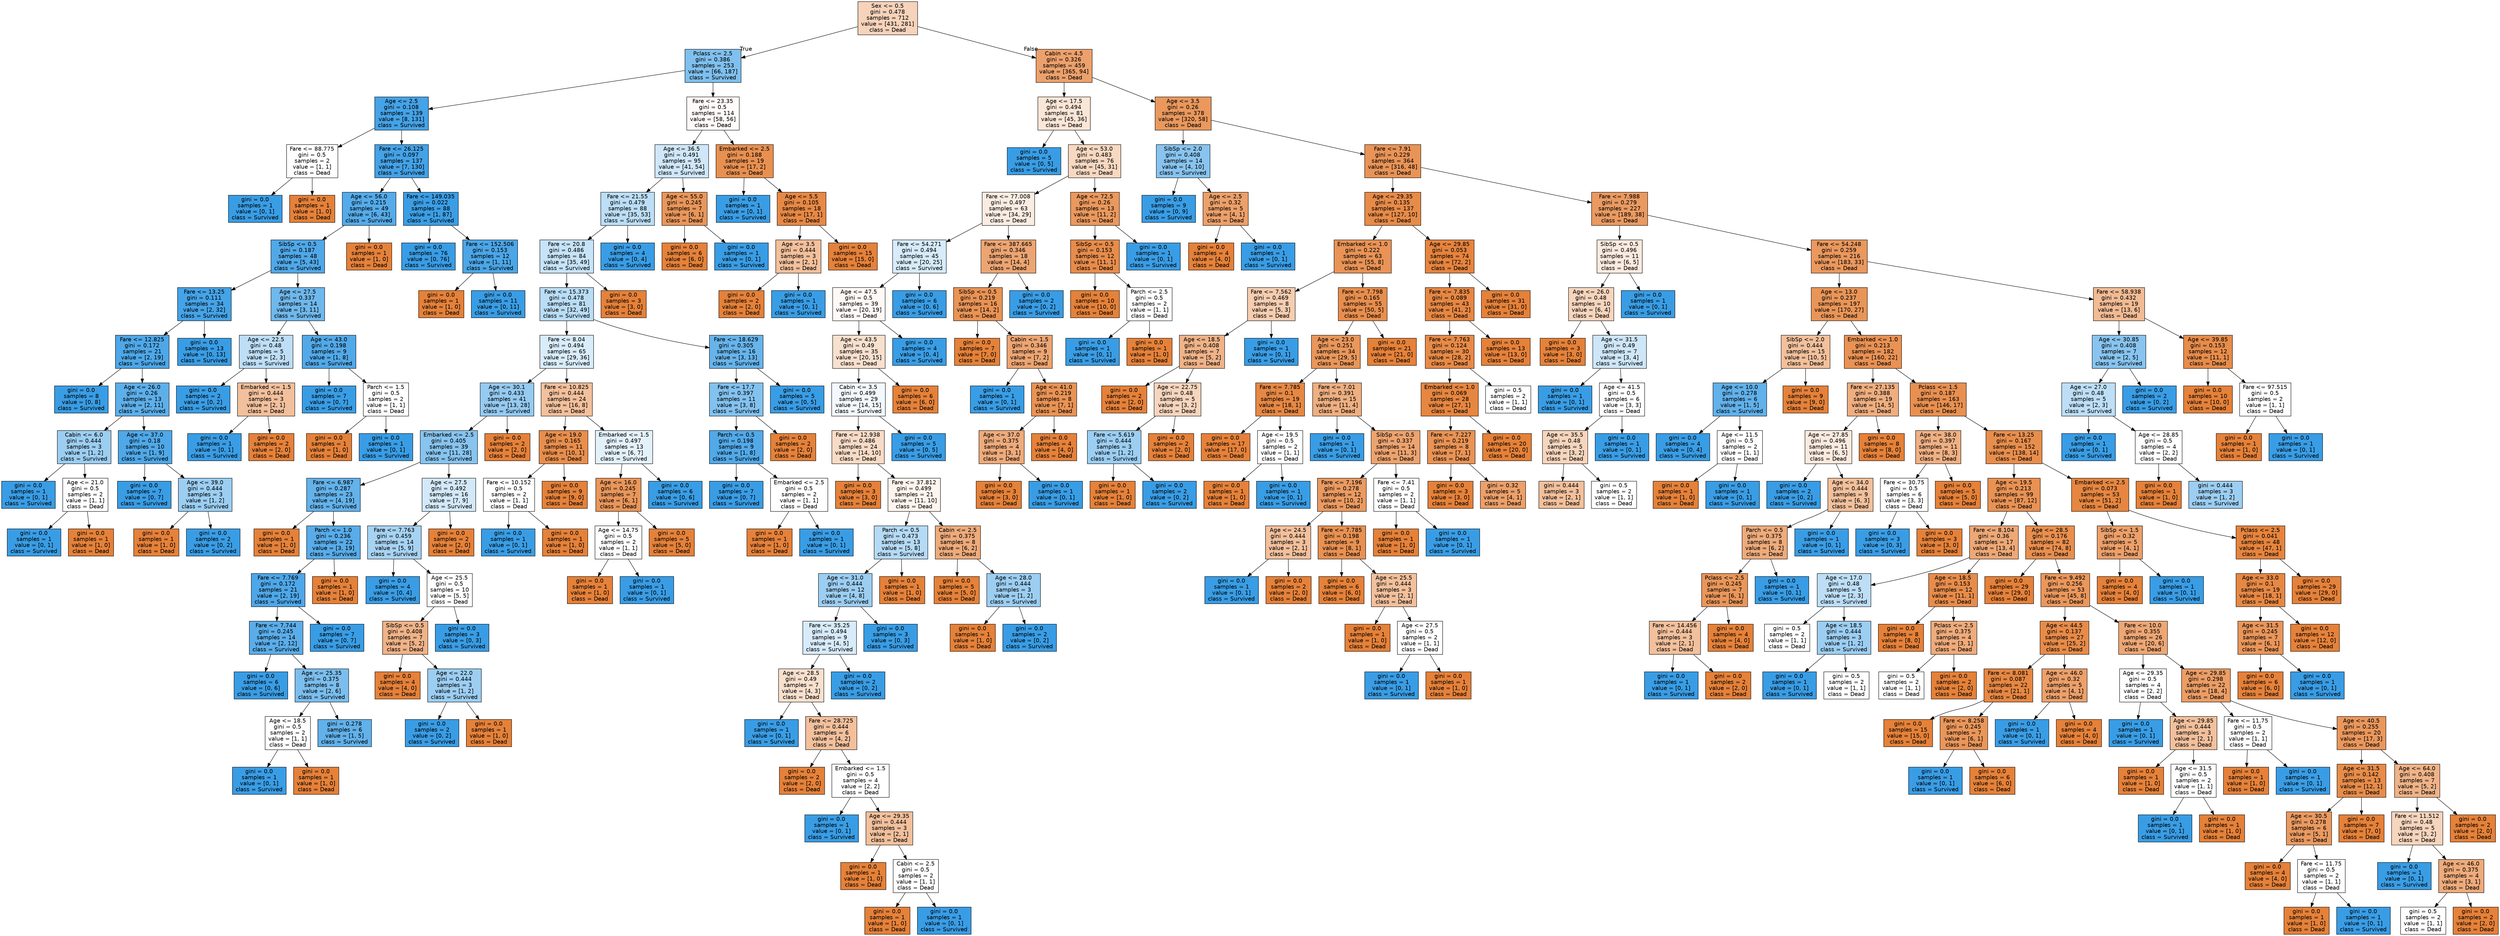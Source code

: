 digraph Tree {
node [shape=box, style="filled", color="black", fontname="helvetica"] ;
edge [fontname="helvetica"] ;
0 [label="Sex <= 0.5\ngini = 0.478\nsamples = 712\nvalue = [431, 281]\nclass = Dead", fillcolor="#f6d3ba"] ;
1 [label="Pclass <= 2.5\ngini = 0.386\nsamples = 253\nvalue = [66, 187]\nclass = Survived", fillcolor="#7fc0ee"] ;
0 -> 1 [labeldistance=2.5, labelangle=45, headlabel="True"] ;
2 [label="Age <= 2.5\ngini = 0.108\nsamples = 139\nvalue = [8, 131]\nclass = Survived", fillcolor="#45a3e7"] ;
1 -> 2 ;
3 [label="Fare <= 88.775\ngini = 0.5\nsamples = 2\nvalue = [1, 1]\nclass = Dead", fillcolor="#ffffff"] ;
2 -> 3 ;
4 [label="gini = 0.0\nsamples = 1\nvalue = [0, 1]\nclass = Survived", fillcolor="#399de5"] ;
3 -> 4 ;
5 [label="gini = 0.0\nsamples = 1\nvalue = [1, 0]\nclass = Dead", fillcolor="#e58139"] ;
3 -> 5 ;
6 [label="Fare <= 26.125\ngini = 0.097\nsamples = 137\nvalue = [7, 130]\nclass = Survived", fillcolor="#44a2e6"] ;
2 -> 6 ;
7 [label="Age <= 56.0\ngini = 0.215\nsamples = 49\nvalue = [6, 43]\nclass = Survived", fillcolor="#55abe9"] ;
6 -> 7 ;
8 [label="SibSp <= 0.5\ngini = 0.187\nsamples = 48\nvalue = [5, 43]\nclass = Survived", fillcolor="#50a8e8"] ;
7 -> 8 ;
9 [label="Fare <= 13.25\ngini = 0.111\nsamples = 34\nvalue = [2, 32]\nclass = Survived", fillcolor="#45a3e7"] ;
8 -> 9 ;
10 [label="Fare <= 12.825\ngini = 0.172\nsamples = 21\nvalue = [2, 19]\nclass = Survived", fillcolor="#4ea7e8"] ;
9 -> 10 ;
11 [label="gini = 0.0\nsamples = 8\nvalue = [0, 8]\nclass = Survived", fillcolor="#399de5"] ;
10 -> 11 ;
12 [label="Age <= 26.0\ngini = 0.26\nsamples = 13\nvalue = [2, 11]\nclass = Survived", fillcolor="#5dafea"] ;
10 -> 12 ;
13 [label="Cabin <= 6.0\ngini = 0.444\nsamples = 3\nvalue = [1, 2]\nclass = Survived", fillcolor="#9ccef2"] ;
12 -> 13 ;
14 [label="gini = 0.0\nsamples = 1\nvalue = [0, 1]\nclass = Survived", fillcolor="#399de5"] ;
13 -> 14 ;
15 [label="Age <= 21.0\ngini = 0.5\nsamples = 2\nvalue = [1, 1]\nclass = Dead", fillcolor="#ffffff"] ;
13 -> 15 ;
16 [label="gini = 0.0\nsamples = 1\nvalue = [0, 1]\nclass = Survived", fillcolor="#399de5"] ;
15 -> 16 ;
17 [label="gini = 0.0\nsamples = 1\nvalue = [1, 0]\nclass = Dead", fillcolor="#e58139"] ;
15 -> 17 ;
18 [label="Age <= 37.0\ngini = 0.18\nsamples = 10\nvalue = [1, 9]\nclass = Survived", fillcolor="#4fa8e8"] ;
12 -> 18 ;
19 [label="gini = 0.0\nsamples = 7\nvalue = [0, 7]\nclass = Survived", fillcolor="#399de5"] ;
18 -> 19 ;
20 [label="Age <= 39.0\ngini = 0.444\nsamples = 3\nvalue = [1, 2]\nclass = Survived", fillcolor="#9ccef2"] ;
18 -> 20 ;
21 [label="gini = 0.0\nsamples = 1\nvalue = [1, 0]\nclass = Dead", fillcolor="#e58139"] ;
20 -> 21 ;
22 [label="gini = 0.0\nsamples = 2\nvalue = [0, 2]\nclass = Survived", fillcolor="#399de5"] ;
20 -> 22 ;
23 [label="gini = 0.0\nsamples = 13\nvalue = [0, 13]\nclass = Survived", fillcolor="#399de5"] ;
9 -> 23 ;
24 [label="Age <= 27.5\ngini = 0.337\nsamples = 14\nvalue = [3, 11]\nclass = Survived", fillcolor="#6fb8ec"] ;
8 -> 24 ;
25 [label="Age <= 22.5\ngini = 0.48\nsamples = 5\nvalue = [2, 3]\nclass = Survived", fillcolor="#bddef6"] ;
24 -> 25 ;
26 [label="gini = 0.0\nsamples = 2\nvalue = [0, 2]\nclass = Survived", fillcolor="#399de5"] ;
25 -> 26 ;
27 [label="Embarked <= 1.5\ngini = 0.444\nsamples = 3\nvalue = [2, 1]\nclass = Dead", fillcolor="#f2c09c"] ;
25 -> 27 ;
28 [label="gini = 0.0\nsamples = 1\nvalue = [0, 1]\nclass = Survived", fillcolor="#399de5"] ;
27 -> 28 ;
29 [label="gini = 0.0\nsamples = 2\nvalue = [2, 0]\nclass = Dead", fillcolor="#e58139"] ;
27 -> 29 ;
30 [label="Age <= 43.0\ngini = 0.198\nsamples = 9\nvalue = [1, 8]\nclass = Survived", fillcolor="#52a9e8"] ;
24 -> 30 ;
31 [label="gini = 0.0\nsamples = 7\nvalue = [0, 7]\nclass = Survived", fillcolor="#399de5"] ;
30 -> 31 ;
32 [label="Parch <= 1.5\ngini = 0.5\nsamples = 2\nvalue = [1, 1]\nclass = Dead", fillcolor="#ffffff"] ;
30 -> 32 ;
33 [label="gini = 0.0\nsamples = 1\nvalue = [1, 0]\nclass = Dead", fillcolor="#e58139"] ;
32 -> 33 ;
34 [label="gini = 0.0\nsamples = 1\nvalue = [0, 1]\nclass = Survived", fillcolor="#399de5"] ;
32 -> 34 ;
35 [label="gini = 0.0\nsamples = 1\nvalue = [1, 0]\nclass = Dead", fillcolor="#e58139"] ;
7 -> 35 ;
36 [label="Fare <= 149.035\ngini = 0.022\nsamples = 88\nvalue = [1, 87]\nclass = Survived", fillcolor="#3b9ee5"] ;
6 -> 36 ;
37 [label="gini = 0.0\nsamples = 76\nvalue = [0, 76]\nclass = Survived", fillcolor="#399de5"] ;
36 -> 37 ;
38 [label="Fare <= 152.506\ngini = 0.153\nsamples = 12\nvalue = [1, 11]\nclass = Survived", fillcolor="#4ba6e7"] ;
36 -> 38 ;
39 [label="gini = 0.0\nsamples = 1\nvalue = [1, 0]\nclass = Dead", fillcolor="#e58139"] ;
38 -> 39 ;
40 [label="gini = 0.0\nsamples = 11\nvalue = [0, 11]\nclass = Survived", fillcolor="#399de5"] ;
38 -> 40 ;
41 [label="Fare <= 23.35\ngini = 0.5\nsamples = 114\nvalue = [58, 56]\nclass = Dead", fillcolor="#fefbf8"] ;
1 -> 41 ;
42 [label="Age <= 36.5\ngini = 0.491\nsamples = 95\nvalue = [41, 54]\nclass = Survived", fillcolor="#cfe7f9"] ;
41 -> 42 ;
43 [label="Fare <= 21.55\ngini = 0.479\nsamples = 88\nvalue = [35, 53]\nclass = Survived", fillcolor="#bcdef6"] ;
42 -> 43 ;
44 [label="Fare <= 20.8\ngini = 0.486\nsamples = 84\nvalue = [35, 49]\nclass = Survived", fillcolor="#c6e3f8"] ;
43 -> 44 ;
45 [label="Fare <= 15.373\ngini = 0.478\nsamples = 81\nvalue = [32, 49]\nclass = Survived", fillcolor="#baddf6"] ;
44 -> 45 ;
46 [label="Fare <= 8.04\ngini = 0.494\nsamples = 65\nvalue = [29, 36]\nclass = Survived", fillcolor="#d9ecfa"] ;
45 -> 46 ;
47 [label="Age <= 30.1\ngini = 0.433\nsamples = 41\nvalue = [13, 28]\nclass = Survived", fillcolor="#95caf1"] ;
46 -> 47 ;
48 [label="Embarked <= 2.5\ngini = 0.405\nsamples = 39\nvalue = [11, 28]\nclass = Survived", fillcolor="#87c4ef"] ;
47 -> 48 ;
49 [label="Fare <= 6.987\ngini = 0.287\nsamples = 23\nvalue = [4, 19]\nclass = Survived", fillcolor="#63b2ea"] ;
48 -> 49 ;
50 [label="gini = 0.0\nsamples = 1\nvalue = [1, 0]\nclass = Dead", fillcolor="#e58139"] ;
49 -> 50 ;
51 [label="Parch <= 1.0\ngini = 0.236\nsamples = 22\nvalue = [3, 19]\nclass = Survived", fillcolor="#58ace9"] ;
49 -> 51 ;
52 [label="Fare <= 7.769\ngini = 0.172\nsamples = 21\nvalue = [2, 19]\nclass = Survived", fillcolor="#4ea7e8"] ;
51 -> 52 ;
53 [label="Fare <= 7.744\ngini = 0.245\nsamples = 14\nvalue = [2, 12]\nclass = Survived", fillcolor="#5aade9"] ;
52 -> 53 ;
54 [label="gini = 0.0\nsamples = 6\nvalue = [0, 6]\nclass = Survived", fillcolor="#399de5"] ;
53 -> 54 ;
55 [label="Age <= 25.35\ngini = 0.375\nsamples = 8\nvalue = [2, 6]\nclass = Survived", fillcolor="#7bbeee"] ;
53 -> 55 ;
56 [label="Age <= 18.5\ngini = 0.5\nsamples = 2\nvalue = [1, 1]\nclass = Dead", fillcolor="#ffffff"] ;
55 -> 56 ;
57 [label="gini = 0.0\nsamples = 1\nvalue = [0, 1]\nclass = Survived", fillcolor="#399de5"] ;
56 -> 57 ;
58 [label="gini = 0.0\nsamples = 1\nvalue = [1, 0]\nclass = Dead", fillcolor="#e58139"] ;
56 -> 58 ;
59 [label="gini = 0.278\nsamples = 6\nvalue = [1, 5]\nclass = Survived", fillcolor="#61b1ea"] ;
55 -> 59 ;
60 [label="gini = 0.0\nsamples = 7\nvalue = [0, 7]\nclass = Survived", fillcolor="#399de5"] ;
52 -> 60 ;
61 [label="gini = 0.0\nsamples = 1\nvalue = [1, 0]\nclass = Dead", fillcolor="#e58139"] ;
51 -> 61 ;
62 [label="Age <= 27.5\ngini = 0.492\nsamples = 16\nvalue = [7, 9]\nclass = Survived", fillcolor="#d3e9f9"] ;
48 -> 62 ;
63 [label="Fare <= 7.763\ngini = 0.459\nsamples = 14\nvalue = [5, 9]\nclass = Survived", fillcolor="#a7d3f3"] ;
62 -> 63 ;
64 [label="gini = 0.0\nsamples = 4\nvalue = [0, 4]\nclass = Survived", fillcolor="#399de5"] ;
63 -> 64 ;
65 [label="Age <= 25.5\ngini = 0.5\nsamples = 10\nvalue = [5, 5]\nclass = Dead", fillcolor="#ffffff"] ;
63 -> 65 ;
66 [label="SibSp <= 0.5\ngini = 0.408\nsamples = 7\nvalue = [5, 2]\nclass = Dead", fillcolor="#efb388"] ;
65 -> 66 ;
67 [label="gini = 0.0\nsamples = 4\nvalue = [4, 0]\nclass = Dead", fillcolor="#e58139"] ;
66 -> 67 ;
68 [label="Age <= 22.0\ngini = 0.444\nsamples = 3\nvalue = [1, 2]\nclass = Survived", fillcolor="#9ccef2"] ;
66 -> 68 ;
69 [label="gini = 0.0\nsamples = 2\nvalue = [0, 2]\nclass = Survived", fillcolor="#399de5"] ;
68 -> 69 ;
70 [label="gini = 0.0\nsamples = 1\nvalue = [1, 0]\nclass = Dead", fillcolor="#e58139"] ;
68 -> 70 ;
71 [label="gini = 0.0\nsamples = 3\nvalue = [0, 3]\nclass = Survived", fillcolor="#399de5"] ;
65 -> 71 ;
72 [label="gini = 0.0\nsamples = 2\nvalue = [2, 0]\nclass = Dead", fillcolor="#e58139"] ;
62 -> 72 ;
73 [label="gini = 0.0\nsamples = 2\nvalue = [2, 0]\nclass = Dead", fillcolor="#e58139"] ;
47 -> 73 ;
74 [label="Fare <= 10.825\ngini = 0.444\nsamples = 24\nvalue = [16, 8]\nclass = Dead", fillcolor="#f2c09c"] ;
46 -> 74 ;
75 [label="Age <= 19.0\ngini = 0.165\nsamples = 11\nvalue = [10, 1]\nclass = Dead", fillcolor="#e88e4d"] ;
74 -> 75 ;
76 [label="Fare <= 10.152\ngini = 0.5\nsamples = 2\nvalue = [1, 1]\nclass = Dead", fillcolor="#ffffff"] ;
75 -> 76 ;
77 [label="gini = 0.0\nsamples = 1\nvalue = [0, 1]\nclass = Survived", fillcolor="#399de5"] ;
76 -> 77 ;
78 [label="gini = 0.0\nsamples = 1\nvalue = [1, 0]\nclass = Dead", fillcolor="#e58139"] ;
76 -> 78 ;
79 [label="gini = 0.0\nsamples = 9\nvalue = [9, 0]\nclass = Dead", fillcolor="#e58139"] ;
75 -> 79 ;
80 [label="Embarked <= 1.5\ngini = 0.497\nsamples = 13\nvalue = [6, 7]\nclass = Survived", fillcolor="#e3f1fb"] ;
74 -> 80 ;
81 [label="Age <= 16.0\ngini = 0.245\nsamples = 7\nvalue = [6, 1]\nclass = Dead", fillcolor="#e9965a"] ;
80 -> 81 ;
82 [label="Age <= 14.75\ngini = 0.5\nsamples = 2\nvalue = [1, 1]\nclass = Dead", fillcolor="#ffffff"] ;
81 -> 82 ;
83 [label="gini = 0.0\nsamples = 1\nvalue = [1, 0]\nclass = Dead", fillcolor="#e58139"] ;
82 -> 83 ;
84 [label="gini = 0.0\nsamples = 1\nvalue = [0, 1]\nclass = Survived", fillcolor="#399de5"] ;
82 -> 84 ;
85 [label="gini = 0.0\nsamples = 5\nvalue = [5, 0]\nclass = Dead", fillcolor="#e58139"] ;
81 -> 85 ;
86 [label="gini = 0.0\nsamples = 6\nvalue = [0, 6]\nclass = Survived", fillcolor="#399de5"] ;
80 -> 86 ;
87 [label="Fare <= 18.629\ngini = 0.305\nsamples = 16\nvalue = [3, 13]\nclass = Survived", fillcolor="#67b4eb"] ;
45 -> 87 ;
88 [label="Fare <= 17.7\ngini = 0.397\nsamples = 11\nvalue = [3, 8]\nclass = Survived", fillcolor="#83c2ef"] ;
87 -> 88 ;
89 [label="Parch <= 0.5\ngini = 0.198\nsamples = 9\nvalue = [1, 8]\nclass = Survived", fillcolor="#52a9e8"] ;
88 -> 89 ;
90 [label="gini = 0.0\nsamples = 7\nvalue = [0, 7]\nclass = Survived", fillcolor="#399de5"] ;
89 -> 90 ;
91 [label="Embarked <= 2.5\ngini = 0.5\nsamples = 2\nvalue = [1, 1]\nclass = Dead", fillcolor="#ffffff"] ;
89 -> 91 ;
92 [label="gini = 0.0\nsamples = 1\nvalue = [1, 0]\nclass = Dead", fillcolor="#e58139"] ;
91 -> 92 ;
93 [label="gini = 0.0\nsamples = 1\nvalue = [0, 1]\nclass = Survived", fillcolor="#399de5"] ;
91 -> 93 ;
94 [label="gini = 0.0\nsamples = 2\nvalue = [2, 0]\nclass = Dead", fillcolor="#e58139"] ;
88 -> 94 ;
95 [label="gini = 0.0\nsamples = 5\nvalue = [0, 5]\nclass = Survived", fillcolor="#399de5"] ;
87 -> 95 ;
96 [label="gini = 0.0\nsamples = 3\nvalue = [3, 0]\nclass = Dead", fillcolor="#e58139"] ;
44 -> 96 ;
97 [label="gini = 0.0\nsamples = 4\nvalue = [0, 4]\nclass = Survived", fillcolor="#399de5"] ;
43 -> 97 ;
98 [label="Age <= 55.0\ngini = 0.245\nsamples = 7\nvalue = [6, 1]\nclass = Dead", fillcolor="#e9965a"] ;
42 -> 98 ;
99 [label="gini = 0.0\nsamples = 6\nvalue = [6, 0]\nclass = Dead", fillcolor="#e58139"] ;
98 -> 99 ;
100 [label="gini = 0.0\nsamples = 1\nvalue = [0, 1]\nclass = Survived", fillcolor="#399de5"] ;
98 -> 100 ;
101 [label="Embarked <= 2.5\ngini = 0.188\nsamples = 19\nvalue = [17, 2]\nclass = Dead", fillcolor="#e89050"] ;
41 -> 101 ;
102 [label="gini = 0.0\nsamples = 1\nvalue = [0, 1]\nclass = Survived", fillcolor="#399de5"] ;
101 -> 102 ;
103 [label="Age <= 5.5\ngini = 0.105\nsamples = 18\nvalue = [17, 1]\nclass = Dead", fillcolor="#e78845"] ;
101 -> 103 ;
104 [label="Age <= 3.5\ngini = 0.444\nsamples = 3\nvalue = [2, 1]\nclass = Dead", fillcolor="#f2c09c"] ;
103 -> 104 ;
105 [label="gini = 0.0\nsamples = 2\nvalue = [2, 0]\nclass = Dead", fillcolor="#e58139"] ;
104 -> 105 ;
106 [label="gini = 0.0\nsamples = 1\nvalue = [0, 1]\nclass = Survived", fillcolor="#399de5"] ;
104 -> 106 ;
107 [label="gini = 0.0\nsamples = 15\nvalue = [15, 0]\nclass = Dead", fillcolor="#e58139"] ;
103 -> 107 ;
108 [label="Cabin <= 4.5\ngini = 0.326\nsamples = 459\nvalue = [365, 94]\nclass = Dead", fillcolor="#eca16c"] ;
0 -> 108 [labeldistance=2.5, labelangle=-45, headlabel="False"] ;
109 [label="Age <= 17.5\ngini = 0.494\nsamples = 81\nvalue = [45, 36]\nclass = Dead", fillcolor="#fae6d7"] ;
108 -> 109 ;
110 [label="gini = 0.0\nsamples = 5\nvalue = [0, 5]\nclass = Survived", fillcolor="#399de5"] ;
109 -> 110 ;
111 [label="Age <= 53.0\ngini = 0.483\nsamples = 76\nvalue = [45, 31]\nclass = Dead", fillcolor="#f7d8c1"] ;
109 -> 111 ;
112 [label="Fare <= 77.008\ngini = 0.497\nsamples = 63\nvalue = [34, 29]\nclass = Dead", fillcolor="#fbece2"] ;
111 -> 112 ;
113 [label="Fare <= 54.271\ngini = 0.494\nsamples = 45\nvalue = [20, 25]\nclass = Survived", fillcolor="#d7ebfa"] ;
112 -> 113 ;
114 [label="Age <= 47.5\ngini = 0.5\nsamples = 39\nvalue = [20, 19]\nclass = Dead", fillcolor="#fef9f5"] ;
113 -> 114 ;
115 [label="Age <= 43.5\ngini = 0.49\nsamples = 35\nvalue = [20, 15]\nclass = Dead", fillcolor="#f8e0ce"] ;
114 -> 115 ;
116 [label="Cabin <= 3.5\ngini = 0.499\nsamples = 29\nvalue = [14, 15]\nclass = Survived", fillcolor="#f2f8fd"] ;
115 -> 116 ;
117 [label="Fare <= 12.938\ngini = 0.486\nsamples = 24\nvalue = [14, 10]\nclass = Dead", fillcolor="#f8dbc6"] ;
116 -> 117 ;
118 [label="gini = 0.0\nsamples = 3\nvalue = [3, 0]\nclass = Dead", fillcolor="#e58139"] ;
117 -> 118 ;
119 [label="Fare <= 37.812\ngini = 0.499\nsamples = 21\nvalue = [11, 10]\nclass = Dead", fillcolor="#fdf4ed"] ;
117 -> 119 ;
120 [label="Parch <= 0.5\ngini = 0.473\nsamples = 13\nvalue = [5, 8]\nclass = Survived", fillcolor="#b5daf5"] ;
119 -> 120 ;
121 [label="Age <= 31.0\ngini = 0.444\nsamples = 12\nvalue = [4, 8]\nclass = Survived", fillcolor="#9ccef2"] ;
120 -> 121 ;
122 [label="Fare <= 35.25\ngini = 0.494\nsamples = 9\nvalue = [4, 5]\nclass = Survived", fillcolor="#d7ebfa"] ;
121 -> 122 ;
123 [label="Age <= 28.5\ngini = 0.49\nsamples = 7\nvalue = [4, 3]\nclass = Dead", fillcolor="#f8e0ce"] ;
122 -> 123 ;
124 [label="gini = 0.0\nsamples = 1\nvalue = [0, 1]\nclass = Survived", fillcolor="#399de5"] ;
123 -> 124 ;
125 [label="Fare <= 28.725\ngini = 0.444\nsamples = 6\nvalue = [4, 2]\nclass = Dead", fillcolor="#f2c09c"] ;
123 -> 125 ;
126 [label="gini = 0.0\nsamples = 2\nvalue = [2, 0]\nclass = Dead", fillcolor="#e58139"] ;
125 -> 126 ;
127 [label="Embarked <= 1.5\ngini = 0.5\nsamples = 4\nvalue = [2, 2]\nclass = Dead", fillcolor="#ffffff"] ;
125 -> 127 ;
128 [label="gini = 0.0\nsamples = 1\nvalue = [0, 1]\nclass = Survived", fillcolor="#399de5"] ;
127 -> 128 ;
129 [label="Age <= 29.35\ngini = 0.444\nsamples = 3\nvalue = [2, 1]\nclass = Dead", fillcolor="#f2c09c"] ;
127 -> 129 ;
130 [label="gini = 0.0\nsamples = 1\nvalue = [1, 0]\nclass = Dead", fillcolor="#e58139"] ;
129 -> 130 ;
131 [label="Cabin <= 2.5\ngini = 0.5\nsamples = 2\nvalue = [1, 1]\nclass = Dead", fillcolor="#ffffff"] ;
129 -> 131 ;
132 [label="gini = 0.0\nsamples = 1\nvalue = [1, 0]\nclass = Dead", fillcolor="#e58139"] ;
131 -> 132 ;
133 [label="gini = 0.0\nsamples = 1\nvalue = [0, 1]\nclass = Survived", fillcolor="#399de5"] ;
131 -> 133 ;
134 [label="gini = 0.0\nsamples = 2\nvalue = [0, 2]\nclass = Survived", fillcolor="#399de5"] ;
122 -> 134 ;
135 [label="gini = 0.0\nsamples = 3\nvalue = [0, 3]\nclass = Survived", fillcolor="#399de5"] ;
121 -> 135 ;
136 [label="gini = 0.0\nsamples = 1\nvalue = [1, 0]\nclass = Dead", fillcolor="#e58139"] ;
120 -> 136 ;
137 [label="Cabin <= 2.5\ngini = 0.375\nsamples = 8\nvalue = [6, 2]\nclass = Dead", fillcolor="#eeab7b"] ;
119 -> 137 ;
138 [label="gini = 0.0\nsamples = 5\nvalue = [5, 0]\nclass = Dead", fillcolor="#e58139"] ;
137 -> 138 ;
139 [label="Age <= 28.0\ngini = 0.444\nsamples = 3\nvalue = [1, 2]\nclass = Survived", fillcolor="#9ccef2"] ;
137 -> 139 ;
140 [label="gini = 0.0\nsamples = 1\nvalue = [1, 0]\nclass = Dead", fillcolor="#e58139"] ;
139 -> 140 ;
141 [label="gini = 0.0\nsamples = 2\nvalue = [0, 2]\nclass = Survived", fillcolor="#399de5"] ;
139 -> 141 ;
142 [label="gini = 0.0\nsamples = 5\nvalue = [0, 5]\nclass = Survived", fillcolor="#399de5"] ;
116 -> 142 ;
143 [label="gini = 0.0\nsamples = 6\nvalue = [6, 0]\nclass = Dead", fillcolor="#e58139"] ;
115 -> 143 ;
144 [label="gini = 0.0\nsamples = 4\nvalue = [0, 4]\nclass = Survived", fillcolor="#399de5"] ;
114 -> 144 ;
145 [label="gini = 0.0\nsamples = 6\nvalue = [0, 6]\nclass = Survived", fillcolor="#399de5"] ;
113 -> 145 ;
146 [label="Fare <= 387.665\ngini = 0.346\nsamples = 18\nvalue = [14, 4]\nclass = Dead", fillcolor="#eca572"] ;
112 -> 146 ;
147 [label="SibSp <= 0.5\ngini = 0.219\nsamples = 16\nvalue = [14, 2]\nclass = Dead", fillcolor="#e99355"] ;
146 -> 147 ;
148 [label="gini = 0.0\nsamples = 7\nvalue = [7, 0]\nclass = Dead", fillcolor="#e58139"] ;
147 -> 148 ;
149 [label="Cabin <= 1.5\ngini = 0.346\nsamples = 9\nvalue = [7, 2]\nclass = Dead", fillcolor="#eca572"] ;
147 -> 149 ;
150 [label="gini = 0.0\nsamples = 1\nvalue = [0, 1]\nclass = Survived", fillcolor="#399de5"] ;
149 -> 150 ;
151 [label="Age <= 41.0\ngini = 0.219\nsamples = 8\nvalue = [7, 1]\nclass = Dead", fillcolor="#e99355"] ;
149 -> 151 ;
152 [label="Age <= 37.0\ngini = 0.375\nsamples = 4\nvalue = [3, 1]\nclass = Dead", fillcolor="#eeab7b"] ;
151 -> 152 ;
153 [label="gini = 0.0\nsamples = 3\nvalue = [3, 0]\nclass = Dead", fillcolor="#e58139"] ;
152 -> 153 ;
154 [label="gini = 0.0\nsamples = 1\nvalue = [0, 1]\nclass = Survived", fillcolor="#399de5"] ;
152 -> 154 ;
155 [label="gini = 0.0\nsamples = 4\nvalue = [4, 0]\nclass = Dead", fillcolor="#e58139"] ;
151 -> 155 ;
156 [label="gini = 0.0\nsamples = 2\nvalue = [0, 2]\nclass = Survived", fillcolor="#399de5"] ;
146 -> 156 ;
157 [label="Age <= 72.5\ngini = 0.26\nsamples = 13\nvalue = [11, 2]\nclass = Dead", fillcolor="#ea985d"] ;
111 -> 157 ;
158 [label="SibSp <= 0.5\ngini = 0.153\nsamples = 12\nvalue = [11, 1]\nclass = Dead", fillcolor="#e78c4b"] ;
157 -> 158 ;
159 [label="gini = 0.0\nsamples = 10\nvalue = [10, 0]\nclass = Dead", fillcolor="#e58139"] ;
158 -> 159 ;
160 [label="Parch <= 2.5\ngini = 0.5\nsamples = 2\nvalue = [1, 1]\nclass = Dead", fillcolor="#ffffff"] ;
158 -> 160 ;
161 [label="gini = 0.0\nsamples = 1\nvalue = [0, 1]\nclass = Survived", fillcolor="#399de5"] ;
160 -> 161 ;
162 [label="gini = 0.0\nsamples = 1\nvalue = [1, 0]\nclass = Dead", fillcolor="#e58139"] ;
160 -> 162 ;
163 [label="gini = 0.0\nsamples = 1\nvalue = [0, 1]\nclass = Survived", fillcolor="#399de5"] ;
157 -> 163 ;
164 [label="Age <= 3.5\ngini = 0.26\nsamples = 378\nvalue = [320, 58]\nclass = Dead", fillcolor="#ea985d"] ;
108 -> 164 ;
165 [label="SibSp <= 2.0\ngini = 0.408\nsamples = 14\nvalue = [4, 10]\nclass = Survived", fillcolor="#88c4ef"] ;
164 -> 165 ;
166 [label="gini = 0.0\nsamples = 9\nvalue = [0, 9]\nclass = Survived", fillcolor="#399de5"] ;
165 -> 166 ;
167 [label="Age <= 2.5\ngini = 0.32\nsamples = 5\nvalue = [4, 1]\nclass = Dead", fillcolor="#eca06a"] ;
165 -> 167 ;
168 [label="gini = 0.0\nsamples = 4\nvalue = [4, 0]\nclass = Dead", fillcolor="#e58139"] ;
167 -> 168 ;
169 [label="gini = 0.0\nsamples = 1\nvalue = [0, 1]\nclass = Survived", fillcolor="#399de5"] ;
167 -> 169 ;
170 [label="Fare <= 7.91\ngini = 0.229\nsamples = 364\nvalue = [316, 48]\nclass = Dead", fillcolor="#e99457"] ;
164 -> 170 ;
171 [label="Age <= 29.35\ngini = 0.135\nsamples = 137\nvalue = [127, 10]\nclass = Dead", fillcolor="#e78b49"] ;
170 -> 171 ;
172 [label="Embarked <= 1.0\ngini = 0.222\nsamples = 63\nvalue = [55, 8]\nclass = Dead", fillcolor="#e99356"] ;
171 -> 172 ;
173 [label="Fare <= 7.562\ngini = 0.469\nsamples = 8\nvalue = [5, 3]\nclass = Dead", fillcolor="#f5cdb0"] ;
172 -> 173 ;
174 [label="Age <= 18.5\ngini = 0.408\nsamples = 7\nvalue = [5, 2]\nclass = Dead", fillcolor="#efb388"] ;
173 -> 174 ;
175 [label="gini = 0.0\nsamples = 2\nvalue = [2, 0]\nclass = Dead", fillcolor="#e58139"] ;
174 -> 175 ;
176 [label="Age <= 22.75\ngini = 0.48\nsamples = 5\nvalue = [3, 2]\nclass = Dead", fillcolor="#f6d5bd"] ;
174 -> 176 ;
177 [label="Fare <= 5.619\ngini = 0.444\nsamples = 3\nvalue = [1, 2]\nclass = Survived", fillcolor="#9ccef2"] ;
176 -> 177 ;
178 [label="gini = 0.0\nsamples = 1\nvalue = [1, 0]\nclass = Dead", fillcolor="#e58139"] ;
177 -> 178 ;
179 [label="gini = 0.0\nsamples = 2\nvalue = [0, 2]\nclass = Survived", fillcolor="#399de5"] ;
177 -> 179 ;
180 [label="gini = 0.0\nsamples = 2\nvalue = [2, 0]\nclass = Dead", fillcolor="#e58139"] ;
176 -> 180 ;
181 [label="gini = 0.0\nsamples = 1\nvalue = [0, 1]\nclass = Survived", fillcolor="#399de5"] ;
173 -> 181 ;
182 [label="Fare <= 7.798\ngini = 0.165\nsamples = 55\nvalue = [50, 5]\nclass = Dead", fillcolor="#e88e4d"] ;
172 -> 182 ;
183 [label="Age <= 23.0\ngini = 0.251\nsamples = 34\nvalue = [29, 5]\nclass = Dead", fillcolor="#e9975b"] ;
182 -> 183 ;
184 [label="Fare <= 7.785\ngini = 0.1\nsamples = 19\nvalue = [18, 1]\nclass = Dead", fillcolor="#e68844"] ;
183 -> 184 ;
185 [label="gini = 0.0\nsamples = 17\nvalue = [17, 0]\nclass = Dead", fillcolor="#e58139"] ;
184 -> 185 ;
186 [label="Age <= 19.5\ngini = 0.5\nsamples = 2\nvalue = [1, 1]\nclass = Dead", fillcolor="#ffffff"] ;
184 -> 186 ;
187 [label="gini = 0.0\nsamples = 1\nvalue = [1, 0]\nclass = Dead", fillcolor="#e58139"] ;
186 -> 187 ;
188 [label="gini = 0.0\nsamples = 1\nvalue = [0, 1]\nclass = Survived", fillcolor="#399de5"] ;
186 -> 188 ;
189 [label="Fare <= 7.01\ngini = 0.391\nsamples = 15\nvalue = [11, 4]\nclass = Dead", fillcolor="#eeaf81"] ;
183 -> 189 ;
190 [label="gini = 0.0\nsamples = 1\nvalue = [0, 1]\nclass = Survived", fillcolor="#399de5"] ;
189 -> 190 ;
191 [label="SibSp <= 0.5\ngini = 0.337\nsamples = 14\nvalue = [11, 3]\nclass = Dead", fillcolor="#eca36f"] ;
189 -> 191 ;
192 [label="Fare <= 7.196\ngini = 0.278\nsamples = 12\nvalue = [10, 2]\nclass = Dead", fillcolor="#ea9a61"] ;
191 -> 192 ;
193 [label="Age <= 24.5\ngini = 0.444\nsamples = 3\nvalue = [2, 1]\nclass = Dead", fillcolor="#f2c09c"] ;
192 -> 193 ;
194 [label="gini = 0.0\nsamples = 1\nvalue = [0, 1]\nclass = Survived", fillcolor="#399de5"] ;
193 -> 194 ;
195 [label="gini = 0.0\nsamples = 2\nvalue = [2, 0]\nclass = Dead", fillcolor="#e58139"] ;
193 -> 195 ;
196 [label="Fare <= 7.785\ngini = 0.198\nsamples = 9\nvalue = [8, 1]\nclass = Dead", fillcolor="#e89152"] ;
192 -> 196 ;
197 [label="gini = 0.0\nsamples = 6\nvalue = [6, 0]\nclass = Dead", fillcolor="#e58139"] ;
196 -> 197 ;
198 [label="Age <= 25.5\ngini = 0.444\nsamples = 3\nvalue = [2, 1]\nclass = Dead", fillcolor="#f2c09c"] ;
196 -> 198 ;
199 [label="gini = 0.0\nsamples = 1\nvalue = [1, 0]\nclass = Dead", fillcolor="#e58139"] ;
198 -> 199 ;
200 [label="Age <= 27.5\ngini = 0.5\nsamples = 2\nvalue = [1, 1]\nclass = Dead", fillcolor="#ffffff"] ;
198 -> 200 ;
201 [label="gini = 0.0\nsamples = 1\nvalue = [0, 1]\nclass = Survived", fillcolor="#399de5"] ;
200 -> 201 ;
202 [label="gini = 0.0\nsamples = 1\nvalue = [1, 0]\nclass = Dead", fillcolor="#e58139"] ;
200 -> 202 ;
203 [label="Fare <= 7.41\ngini = 0.5\nsamples = 2\nvalue = [1, 1]\nclass = Dead", fillcolor="#ffffff"] ;
191 -> 203 ;
204 [label="gini = 0.0\nsamples = 1\nvalue = [1, 0]\nclass = Dead", fillcolor="#e58139"] ;
203 -> 204 ;
205 [label="gini = 0.0\nsamples = 1\nvalue = [0, 1]\nclass = Survived", fillcolor="#399de5"] ;
203 -> 205 ;
206 [label="gini = 0.0\nsamples = 21\nvalue = [21, 0]\nclass = Dead", fillcolor="#e58139"] ;
182 -> 206 ;
207 [label="Age <= 29.85\ngini = 0.053\nsamples = 74\nvalue = [72, 2]\nclass = Dead", fillcolor="#e6843e"] ;
171 -> 207 ;
208 [label="Fare <= 7.835\ngini = 0.089\nsamples = 43\nvalue = [41, 2]\nclass = Dead", fillcolor="#e68743"] ;
207 -> 208 ;
209 [label="Fare <= 7.763\ngini = 0.124\nsamples = 30\nvalue = [28, 2]\nclass = Dead", fillcolor="#e78a47"] ;
208 -> 209 ;
210 [label="Embarked <= 1.0\ngini = 0.069\nsamples = 28\nvalue = [27, 1]\nclass = Dead", fillcolor="#e68640"] ;
209 -> 210 ;
211 [label="Fare <= 7.227\ngini = 0.219\nsamples = 8\nvalue = [7, 1]\nclass = Dead", fillcolor="#e99355"] ;
210 -> 211 ;
212 [label="gini = 0.0\nsamples = 3\nvalue = [3, 0]\nclass = Dead", fillcolor="#e58139"] ;
211 -> 212 ;
213 [label="gini = 0.32\nsamples = 5\nvalue = [4, 1]\nclass = Dead", fillcolor="#eca06a"] ;
211 -> 213 ;
214 [label="gini = 0.0\nsamples = 20\nvalue = [20, 0]\nclass = Dead", fillcolor="#e58139"] ;
210 -> 214 ;
215 [label="gini = 0.5\nsamples = 2\nvalue = [1, 1]\nclass = Dead", fillcolor="#ffffff"] ;
209 -> 215 ;
216 [label="gini = 0.0\nsamples = 13\nvalue = [13, 0]\nclass = Dead", fillcolor="#e58139"] ;
208 -> 216 ;
217 [label="gini = 0.0\nsamples = 31\nvalue = [31, 0]\nclass = Dead", fillcolor="#e58139"] ;
207 -> 217 ;
218 [label="Fare <= 7.988\ngini = 0.279\nsamples = 227\nvalue = [189, 38]\nclass = Dead", fillcolor="#ea9a61"] ;
170 -> 218 ;
219 [label="SibSp <= 0.5\ngini = 0.496\nsamples = 11\nvalue = [6, 5]\nclass = Dead", fillcolor="#fbeade"] ;
218 -> 219 ;
220 [label="Age <= 26.0\ngini = 0.48\nsamples = 10\nvalue = [6, 4]\nclass = Dead", fillcolor="#f6d5bd"] ;
219 -> 220 ;
221 [label="gini = 0.0\nsamples = 3\nvalue = [3, 0]\nclass = Dead", fillcolor="#e58139"] ;
220 -> 221 ;
222 [label="Age <= 31.5\ngini = 0.49\nsamples = 7\nvalue = [3, 4]\nclass = Survived", fillcolor="#cee6f8"] ;
220 -> 222 ;
223 [label="gini = 0.0\nsamples = 1\nvalue = [0, 1]\nclass = Survived", fillcolor="#399de5"] ;
222 -> 223 ;
224 [label="Age <= 41.5\ngini = 0.5\nsamples = 6\nvalue = [3, 3]\nclass = Dead", fillcolor="#ffffff"] ;
222 -> 224 ;
225 [label="Age <= 35.5\ngini = 0.48\nsamples = 5\nvalue = [3, 2]\nclass = Dead", fillcolor="#f6d5bd"] ;
224 -> 225 ;
226 [label="gini = 0.444\nsamples = 3\nvalue = [2, 1]\nclass = Dead", fillcolor="#f2c09c"] ;
225 -> 226 ;
227 [label="gini = 0.5\nsamples = 2\nvalue = [1, 1]\nclass = Dead", fillcolor="#ffffff"] ;
225 -> 227 ;
228 [label="gini = 0.0\nsamples = 1\nvalue = [0, 1]\nclass = Survived", fillcolor="#399de5"] ;
224 -> 228 ;
229 [label="gini = 0.0\nsamples = 1\nvalue = [0, 1]\nclass = Survived", fillcolor="#399de5"] ;
219 -> 229 ;
230 [label="Fare <= 54.248\ngini = 0.259\nsamples = 216\nvalue = [183, 33]\nclass = Dead", fillcolor="#ea985d"] ;
218 -> 230 ;
231 [label="Age <= 13.0\ngini = 0.237\nsamples = 197\nvalue = [170, 27]\nclass = Dead", fillcolor="#e99558"] ;
230 -> 231 ;
232 [label="SibSp <= 2.0\ngini = 0.444\nsamples = 15\nvalue = [10, 5]\nclass = Dead", fillcolor="#f2c09c"] ;
231 -> 232 ;
233 [label="Age <= 10.0\ngini = 0.278\nsamples = 6\nvalue = [1, 5]\nclass = Survived", fillcolor="#61b1ea"] ;
232 -> 233 ;
234 [label="gini = 0.0\nsamples = 4\nvalue = [0, 4]\nclass = Survived", fillcolor="#399de5"] ;
233 -> 234 ;
235 [label="Age <= 11.5\ngini = 0.5\nsamples = 2\nvalue = [1, 1]\nclass = Dead", fillcolor="#ffffff"] ;
233 -> 235 ;
236 [label="gini = 0.0\nsamples = 1\nvalue = [1, 0]\nclass = Dead", fillcolor="#e58139"] ;
235 -> 236 ;
237 [label="gini = 0.0\nsamples = 1\nvalue = [0, 1]\nclass = Survived", fillcolor="#399de5"] ;
235 -> 237 ;
238 [label="gini = 0.0\nsamples = 9\nvalue = [9, 0]\nclass = Dead", fillcolor="#e58139"] ;
232 -> 238 ;
239 [label="Embarked <= 1.0\ngini = 0.213\nsamples = 182\nvalue = [160, 22]\nclass = Dead", fillcolor="#e99254"] ;
231 -> 239 ;
240 [label="Fare <= 27.135\ngini = 0.388\nsamples = 19\nvalue = [14, 5]\nclass = Dead", fillcolor="#eeae80"] ;
239 -> 240 ;
241 [label="Age <= 27.85\ngini = 0.496\nsamples = 11\nvalue = [6, 5]\nclass = Dead", fillcolor="#fbeade"] ;
240 -> 241 ;
242 [label="gini = 0.0\nsamples = 2\nvalue = [0, 2]\nclass = Survived", fillcolor="#399de5"] ;
241 -> 242 ;
243 [label="Age <= 34.0\ngini = 0.444\nsamples = 9\nvalue = [6, 3]\nclass = Dead", fillcolor="#f2c09c"] ;
241 -> 243 ;
244 [label="Parch <= 0.5\ngini = 0.375\nsamples = 8\nvalue = [6, 2]\nclass = Dead", fillcolor="#eeab7b"] ;
243 -> 244 ;
245 [label="Pclass <= 2.5\ngini = 0.245\nsamples = 7\nvalue = [6, 1]\nclass = Dead", fillcolor="#e9965a"] ;
244 -> 245 ;
246 [label="Fare <= 14.456\ngini = 0.444\nsamples = 3\nvalue = [2, 1]\nclass = Dead", fillcolor="#f2c09c"] ;
245 -> 246 ;
247 [label="gini = 0.0\nsamples = 1\nvalue = [0, 1]\nclass = Survived", fillcolor="#399de5"] ;
246 -> 247 ;
248 [label="gini = 0.0\nsamples = 2\nvalue = [2, 0]\nclass = Dead", fillcolor="#e58139"] ;
246 -> 248 ;
249 [label="gini = 0.0\nsamples = 4\nvalue = [4, 0]\nclass = Dead", fillcolor="#e58139"] ;
245 -> 249 ;
250 [label="gini = 0.0\nsamples = 1\nvalue = [0, 1]\nclass = Survived", fillcolor="#399de5"] ;
244 -> 250 ;
251 [label="gini = 0.0\nsamples = 1\nvalue = [0, 1]\nclass = Survived", fillcolor="#399de5"] ;
243 -> 251 ;
252 [label="gini = 0.0\nsamples = 8\nvalue = [8, 0]\nclass = Dead", fillcolor="#e58139"] ;
240 -> 252 ;
253 [label="Pclass <= 1.5\ngini = 0.187\nsamples = 163\nvalue = [146, 17]\nclass = Dead", fillcolor="#e89050"] ;
239 -> 253 ;
254 [label="Age <= 38.0\ngini = 0.397\nsamples = 11\nvalue = [8, 3]\nclass = Dead", fillcolor="#efb083"] ;
253 -> 254 ;
255 [label="Fare <= 30.75\ngini = 0.5\nsamples = 6\nvalue = [3, 3]\nclass = Dead", fillcolor="#ffffff"] ;
254 -> 255 ;
256 [label="gini = 0.0\nsamples = 3\nvalue = [0, 3]\nclass = Survived", fillcolor="#399de5"] ;
255 -> 256 ;
257 [label="gini = 0.0\nsamples = 3\nvalue = [3, 0]\nclass = Dead", fillcolor="#e58139"] ;
255 -> 257 ;
258 [label="gini = 0.0\nsamples = 5\nvalue = [5, 0]\nclass = Dead", fillcolor="#e58139"] ;
254 -> 258 ;
259 [label="Fare <= 13.25\ngini = 0.167\nsamples = 152\nvalue = [138, 14]\nclass = Dead", fillcolor="#e88e4d"] ;
253 -> 259 ;
260 [label="Age <= 19.5\ngini = 0.213\nsamples = 99\nvalue = [87, 12]\nclass = Dead", fillcolor="#e99254"] ;
259 -> 260 ;
261 [label="Fare <= 8.104\ngini = 0.36\nsamples = 17\nvalue = [13, 4]\nclass = Dead", fillcolor="#eda876"] ;
260 -> 261 ;
262 [label="Age <= 17.0\ngini = 0.48\nsamples = 5\nvalue = [2, 3]\nclass = Survived", fillcolor="#bddef6"] ;
261 -> 262 ;
263 [label="gini = 0.5\nsamples = 2\nvalue = [1, 1]\nclass = Dead", fillcolor="#ffffff"] ;
262 -> 263 ;
264 [label="Age <= 18.5\ngini = 0.444\nsamples = 3\nvalue = [1, 2]\nclass = Survived", fillcolor="#9ccef2"] ;
262 -> 264 ;
265 [label="gini = 0.0\nsamples = 1\nvalue = [0, 1]\nclass = Survived", fillcolor="#399de5"] ;
264 -> 265 ;
266 [label="gini = 0.5\nsamples = 2\nvalue = [1, 1]\nclass = Dead", fillcolor="#ffffff"] ;
264 -> 266 ;
267 [label="Age <= 18.5\ngini = 0.153\nsamples = 12\nvalue = [11, 1]\nclass = Dead", fillcolor="#e78c4b"] ;
261 -> 267 ;
268 [label="gini = 0.0\nsamples = 8\nvalue = [8, 0]\nclass = Dead", fillcolor="#e58139"] ;
267 -> 268 ;
269 [label="Pclass <= 2.5\ngini = 0.375\nsamples = 4\nvalue = [3, 1]\nclass = Dead", fillcolor="#eeab7b"] ;
267 -> 269 ;
270 [label="gini = 0.5\nsamples = 2\nvalue = [1, 1]\nclass = Dead", fillcolor="#ffffff"] ;
269 -> 270 ;
271 [label="gini = 0.0\nsamples = 2\nvalue = [2, 0]\nclass = Dead", fillcolor="#e58139"] ;
269 -> 271 ;
272 [label="Age <= 28.5\ngini = 0.176\nsamples = 82\nvalue = [74, 8]\nclass = Dead", fillcolor="#e88f4e"] ;
260 -> 272 ;
273 [label="gini = 0.0\nsamples = 29\nvalue = [29, 0]\nclass = Dead", fillcolor="#e58139"] ;
272 -> 273 ;
274 [label="Fare <= 9.492\ngini = 0.256\nsamples = 53\nvalue = [45, 8]\nclass = Dead", fillcolor="#ea975c"] ;
272 -> 274 ;
275 [label="Age <= 44.5\ngini = 0.137\nsamples = 27\nvalue = [25, 2]\nclass = Dead", fillcolor="#e78b49"] ;
274 -> 275 ;
276 [label="Fare <= 8.081\ngini = 0.087\nsamples = 22\nvalue = [21, 1]\nclass = Dead", fillcolor="#e68742"] ;
275 -> 276 ;
277 [label="gini = 0.0\nsamples = 15\nvalue = [15, 0]\nclass = Dead", fillcolor="#e58139"] ;
276 -> 277 ;
278 [label="Fare <= 8.258\ngini = 0.245\nsamples = 7\nvalue = [6, 1]\nclass = Dead", fillcolor="#e9965a"] ;
276 -> 278 ;
279 [label="gini = 0.0\nsamples = 1\nvalue = [0, 1]\nclass = Survived", fillcolor="#399de5"] ;
278 -> 279 ;
280 [label="gini = 0.0\nsamples = 6\nvalue = [6, 0]\nclass = Dead", fillcolor="#e58139"] ;
278 -> 280 ;
281 [label="Age <= 46.0\ngini = 0.32\nsamples = 5\nvalue = [4, 1]\nclass = Dead", fillcolor="#eca06a"] ;
275 -> 281 ;
282 [label="gini = 0.0\nsamples = 1\nvalue = [0, 1]\nclass = Survived", fillcolor="#399de5"] ;
281 -> 282 ;
283 [label="gini = 0.0\nsamples = 4\nvalue = [4, 0]\nclass = Dead", fillcolor="#e58139"] ;
281 -> 283 ;
284 [label="Fare <= 10.0\ngini = 0.355\nsamples = 26\nvalue = [20, 6]\nclass = Dead", fillcolor="#eda774"] ;
274 -> 284 ;
285 [label="Age <= 29.35\ngini = 0.5\nsamples = 4\nvalue = [2, 2]\nclass = Dead", fillcolor="#ffffff"] ;
284 -> 285 ;
286 [label="gini = 0.0\nsamples = 1\nvalue = [0, 1]\nclass = Survived", fillcolor="#399de5"] ;
285 -> 286 ;
287 [label="Age <= 29.85\ngini = 0.444\nsamples = 3\nvalue = [2, 1]\nclass = Dead", fillcolor="#f2c09c"] ;
285 -> 287 ;
288 [label="gini = 0.0\nsamples = 1\nvalue = [1, 0]\nclass = Dead", fillcolor="#e58139"] ;
287 -> 288 ;
289 [label="Age <= 31.5\ngini = 0.5\nsamples = 2\nvalue = [1, 1]\nclass = Dead", fillcolor="#ffffff"] ;
287 -> 289 ;
290 [label="gini = 0.0\nsamples = 1\nvalue = [0, 1]\nclass = Survived", fillcolor="#399de5"] ;
289 -> 290 ;
291 [label="gini = 0.0\nsamples = 1\nvalue = [1, 0]\nclass = Dead", fillcolor="#e58139"] ;
289 -> 291 ;
292 [label="Age <= 29.85\ngini = 0.298\nsamples = 22\nvalue = [18, 4]\nclass = Dead", fillcolor="#eb9d65"] ;
284 -> 292 ;
293 [label="Fare <= 11.75\ngini = 0.5\nsamples = 2\nvalue = [1, 1]\nclass = Dead", fillcolor="#ffffff"] ;
292 -> 293 ;
294 [label="gini = 0.0\nsamples = 1\nvalue = [1, 0]\nclass = Dead", fillcolor="#e58139"] ;
293 -> 294 ;
295 [label="gini = 0.0\nsamples = 1\nvalue = [0, 1]\nclass = Survived", fillcolor="#399de5"] ;
293 -> 295 ;
296 [label="Age <= 40.5\ngini = 0.255\nsamples = 20\nvalue = [17, 3]\nclass = Dead", fillcolor="#ea975c"] ;
292 -> 296 ;
297 [label="Age <= 31.5\ngini = 0.142\nsamples = 13\nvalue = [12, 1]\nclass = Dead", fillcolor="#e78c49"] ;
296 -> 297 ;
298 [label="Age <= 30.5\ngini = 0.278\nsamples = 6\nvalue = [5, 1]\nclass = Dead", fillcolor="#ea9a61"] ;
297 -> 298 ;
299 [label="gini = 0.0\nsamples = 4\nvalue = [4, 0]\nclass = Dead", fillcolor="#e58139"] ;
298 -> 299 ;
300 [label="Fare <= 11.75\ngini = 0.5\nsamples = 2\nvalue = [1, 1]\nclass = Dead", fillcolor="#ffffff"] ;
298 -> 300 ;
301 [label="gini = 0.0\nsamples = 1\nvalue = [1, 0]\nclass = Dead", fillcolor="#e58139"] ;
300 -> 301 ;
302 [label="gini = 0.0\nsamples = 1\nvalue = [0, 1]\nclass = Survived", fillcolor="#399de5"] ;
300 -> 302 ;
303 [label="gini = 0.0\nsamples = 7\nvalue = [7, 0]\nclass = Dead", fillcolor="#e58139"] ;
297 -> 303 ;
304 [label="Age <= 64.0\ngini = 0.408\nsamples = 7\nvalue = [5, 2]\nclass = Dead", fillcolor="#efb388"] ;
296 -> 304 ;
305 [label="Fare <= 11.512\ngini = 0.48\nsamples = 5\nvalue = [3, 2]\nclass = Dead", fillcolor="#f6d5bd"] ;
304 -> 305 ;
306 [label="gini = 0.0\nsamples = 1\nvalue = [0, 1]\nclass = Survived", fillcolor="#399de5"] ;
305 -> 306 ;
307 [label="Age <= 46.0\ngini = 0.375\nsamples = 4\nvalue = [3, 1]\nclass = Dead", fillcolor="#eeab7b"] ;
305 -> 307 ;
308 [label="gini = 0.5\nsamples = 2\nvalue = [1, 1]\nclass = Dead", fillcolor="#ffffff"] ;
307 -> 308 ;
309 [label="gini = 0.0\nsamples = 2\nvalue = [2, 0]\nclass = Dead", fillcolor="#e58139"] ;
307 -> 309 ;
310 [label="gini = 0.0\nsamples = 2\nvalue = [2, 0]\nclass = Dead", fillcolor="#e58139"] ;
304 -> 310 ;
311 [label="Embarked <= 2.5\ngini = 0.073\nsamples = 53\nvalue = [51, 2]\nclass = Dead", fillcolor="#e68641"] ;
259 -> 311 ;
312 [label="SibSp <= 1.5\ngini = 0.32\nsamples = 5\nvalue = [4, 1]\nclass = Dead", fillcolor="#eca06a"] ;
311 -> 312 ;
313 [label="gini = 0.0\nsamples = 4\nvalue = [4, 0]\nclass = Dead", fillcolor="#e58139"] ;
312 -> 313 ;
314 [label="gini = 0.0\nsamples = 1\nvalue = [0, 1]\nclass = Survived", fillcolor="#399de5"] ;
312 -> 314 ;
315 [label="Pclass <= 2.5\ngini = 0.041\nsamples = 48\nvalue = [47, 1]\nclass = Dead", fillcolor="#e6843d"] ;
311 -> 315 ;
316 [label="Age <= 33.0\ngini = 0.1\nsamples = 19\nvalue = [18, 1]\nclass = Dead", fillcolor="#e68844"] ;
315 -> 316 ;
317 [label="Age <= 31.5\ngini = 0.245\nsamples = 7\nvalue = [6, 1]\nclass = Dead", fillcolor="#e9965a"] ;
316 -> 317 ;
318 [label="gini = 0.0\nsamples = 6\nvalue = [6, 0]\nclass = Dead", fillcolor="#e58139"] ;
317 -> 318 ;
319 [label="gini = 0.0\nsamples = 1\nvalue = [0, 1]\nclass = Survived", fillcolor="#399de5"] ;
317 -> 319 ;
320 [label="gini = 0.0\nsamples = 12\nvalue = [12, 0]\nclass = Dead", fillcolor="#e58139"] ;
316 -> 320 ;
321 [label="gini = 0.0\nsamples = 29\nvalue = [29, 0]\nclass = Dead", fillcolor="#e58139"] ;
315 -> 321 ;
322 [label="Fare <= 58.938\ngini = 0.432\nsamples = 19\nvalue = [13, 6]\nclass = Dead", fillcolor="#f1bb94"] ;
230 -> 322 ;
323 [label="Age <= 30.85\ngini = 0.408\nsamples = 7\nvalue = [2, 5]\nclass = Survived", fillcolor="#88c4ef"] ;
322 -> 323 ;
324 [label="Age <= 27.0\ngini = 0.48\nsamples = 5\nvalue = [2, 3]\nclass = Survived", fillcolor="#bddef6"] ;
323 -> 324 ;
325 [label="gini = 0.0\nsamples = 1\nvalue = [0, 1]\nclass = Survived", fillcolor="#399de5"] ;
324 -> 325 ;
326 [label="Age <= 28.85\ngini = 0.5\nsamples = 4\nvalue = [2, 2]\nclass = Dead", fillcolor="#ffffff"] ;
324 -> 326 ;
327 [label="gini = 0.0\nsamples = 1\nvalue = [1, 0]\nclass = Dead", fillcolor="#e58139"] ;
326 -> 327 ;
328 [label="gini = 0.444\nsamples = 3\nvalue = [1, 2]\nclass = Survived", fillcolor="#9ccef2"] ;
326 -> 328 ;
329 [label="gini = 0.0\nsamples = 2\nvalue = [0, 2]\nclass = Survived", fillcolor="#399de5"] ;
323 -> 329 ;
330 [label="Age <= 39.85\ngini = 0.153\nsamples = 12\nvalue = [11, 1]\nclass = Dead", fillcolor="#e78c4b"] ;
322 -> 330 ;
331 [label="gini = 0.0\nsamples = 10\nvalue = [10, 0]\nclass = Dead", fillcolor="#e58139"] ;
330 -> 331 ;
332 [label="Fare <= 97.515\ngini = 0.5\nsamples = 2\nvalue = [1, 1]\nclass = Dead", fillcolor="#ffffff"] ;
330 -> 332 ;
333 [label="gini = 0.0\nsamples = 1\nvalue = [1, 0]\nclass = Dead", fillcolor="#e58139"] ;
332 -> 333 ;
334 [label="gini = 0.0\nsamples = 1\nvalue = [0, 1]\nclass = Survived", fillcolor="#399de5"] ;
332 -> 334 ;
}